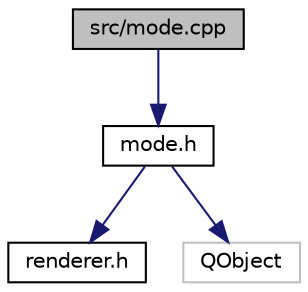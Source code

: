 digraph "src/mode.cpp"
{
  edge [fontname="Helvetica",fontsize="10",labelfontname="Helvetica",labelfontsize="10"];
  node [fontname="Helvetica",fontsize="10",shape=record];
  Node0 [label="src/mode.cpp",height=0.2,width=0.4,color="black", fillcolor="grey75", style="filled", fontcolor="black"];
  Node0 -> Node1 [color="midnightblue",fontsize="10",style="solid",fontname="Helvetica"];
  Node1 [label="mode.h",height=0.2,width=0.4,color="black", fillcolor="white", style="filled",URL="$mode_8h.html"];
  Node1 -> Node2 [color="midnightblue",fontsize="10",style="solid",fontname="Helvetica"];
  Node2 [label="renderer.h",height=0.2,width=0.4,color="black", fillcolor="white", style="filled",URL="$renderer_8h.html"];
  Node1 -> Node3 [color="midnightblue",fontsize="10",style="solid",fontname="Helvetica"];
  Node3 [label="QObject",height=0.2,width=0.4,color="grey75", fillcolor="white", style="filled"];
}
